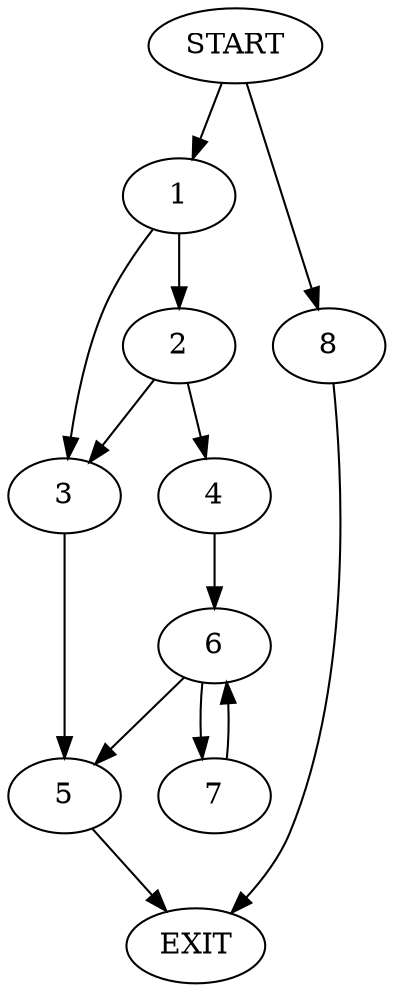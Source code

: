 digraph {
0 [label="START"]
9 [label="EXIT"]
0 -> 1
1 -> 2
1 -> 3
2 -> 4
2 -> 3
3 -> 5
4 -> 6
5 -> 9
6 -> 7
6 -> 5
7 -> 6
0 -> 8
8 -> 9
}
